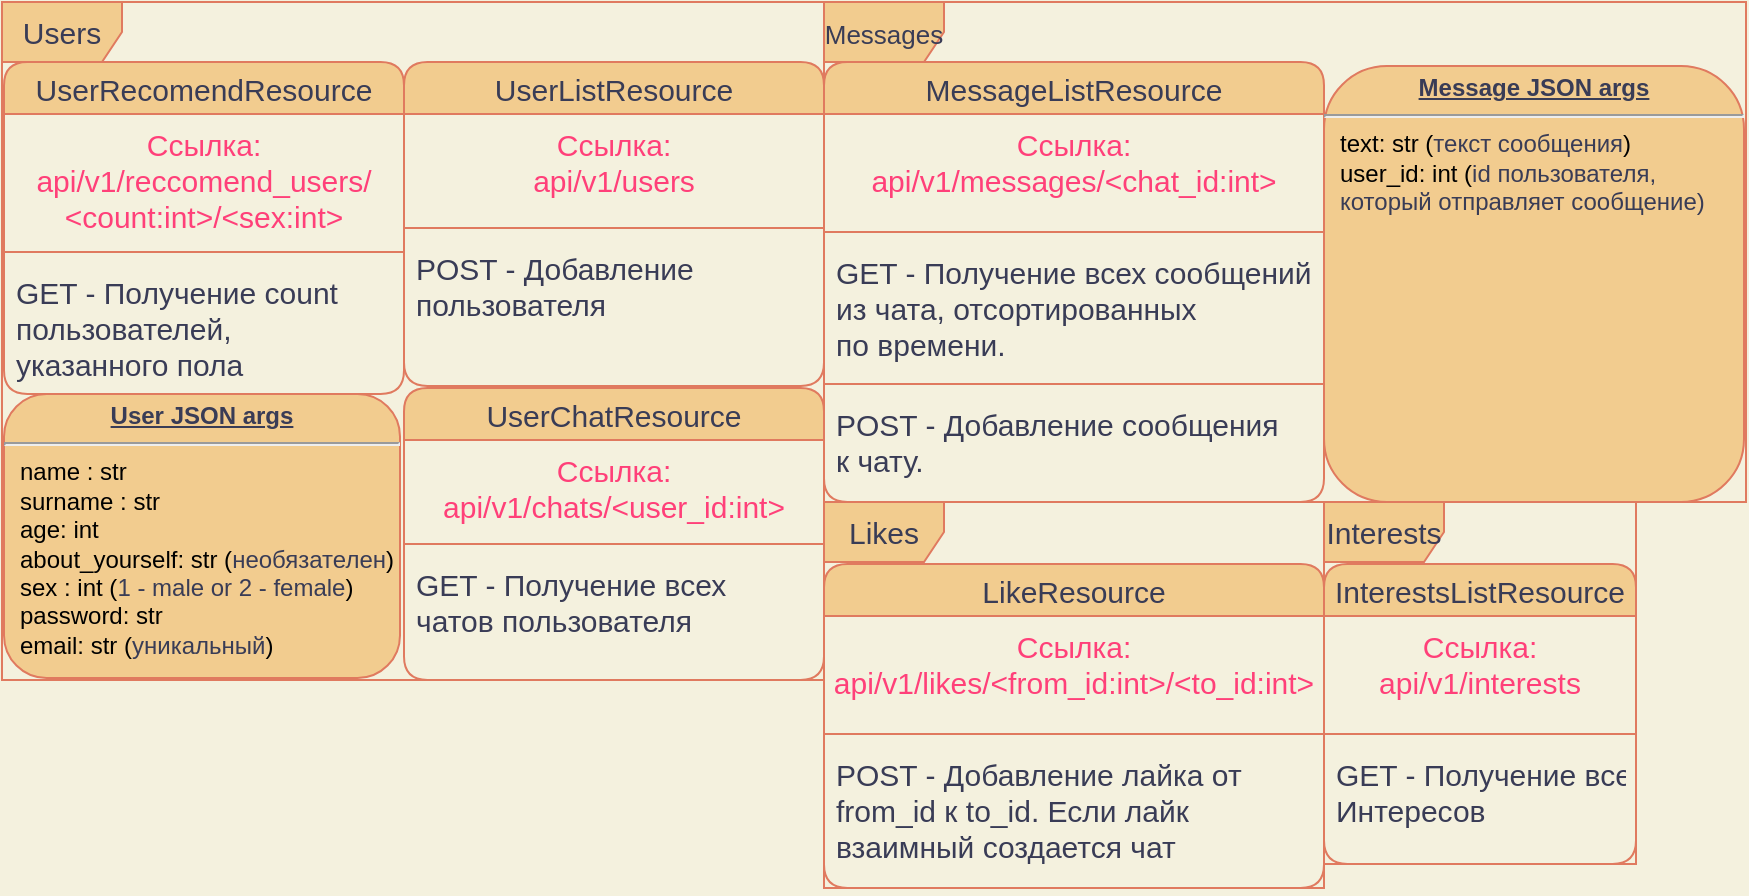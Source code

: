 <mxfile version="15.5.4" type="embed"><diagram id="C5RBs43oDa-KdzZeNtuy" name="Page-1"><mxGraphModel dx="1251" dy="865" grid="0" gridSize="10" guides="1" tooltips="1" connect="1" arrows="1" fold="1" page="1" pageScale="1" pageWidth="10000" pageHeight="10000" background="#F4F1DE" math="0" shadow="0"><root><mxCell id="WIyWlLk6GJQsqaUBKTNV-0"/><mxCell id="WIyWlLk6GJQsqaUBKTNV-1" parent="WIyWlLk6GJQsqaUBKTNV-0"/><mxCell id="s-sF-N-EIKHxKrZ4D1PO-0" value="UserListResource" style="swimlane;fontStyle=0;childLayout=stackLayout;horizontal=1;startSize=26;horizontalStack=0;resizeParent=1;resizeParentMax=0;resizeLast=0;collapsible=1;marginBottom=0;align=center;fontSize=15;fillColor=#F2CC8F;strokeColor=#E07A5F;fontColor=#393C56;rounded=1;" parent="WIyWlLk6GJQsqaUBKTNV-1" vertex="1"><mxGeometry x="2272" y="1249" width="210" height="162" as="geometry"/></mxCell><mxCell id="s-sF-N-EIKHxKrZ4D1PO-10" value="Ссылка:&#10;api/v1/users" style="text;strokeColor=none;fillColor=none;spacingLeft=4;spacingRight=4;overflow=hidden;rotatable=0;points=[[0,0.5],[1,0.5]];portConstraint=eastwest;fontSize=15;fontColor=#FF4079;rounded=1;align=center;" parent="s-sF-N-EIKHxKrZ4D1PO-0" vertex="1"><mxGeometry y="26" width="210" height="52" as="geometry"/></mxCell><mxCell id="s-sF-N-EIKHxKrZ4D1PO-11" value="" style="line;strokeWidth=1;rotatable=0;dashed=0;labelPosition=right;align=left;verticalAlign=middle;spacingTop=0;spacingLeft=6;points=[];portConstraint=eastwest;fontSize=15;labelBackgroundColor=#F4F1DE;fillColor=#F2CC8F;strokeColor=#E07A5F;fontColor=#393C56;rounded=1;" parent="s-sF-N-EIKHxKrZ4D1PO-0" vertex="1"><mxGeometry y="78" width="210" height="10" as="geometry"/></mxCell><mxCell id="s-sF-N-EIKHxKrZ4D1PO-4" value="POST - Добавление &#10;пользователя" style="text;strokeColor=none;fillColor=none;spacingLeft=4;spacingRight=4;overflow=hidden;rotatable=0;points=[[0,0.5],[1,0.5]];portConstraint=eastwest;fontSize=15;fontColor=#393C56;rounded=1;" parent="s-sF-N-EIKHxKrZ4D1PO-0" vertex="1"><mxGeometry y="88" width="210" height="74" as="geometry"/></mxCell><mxCell id="s-sF-N-EIKHxKrZ4D1PO-6" value="UserRecomendResource" style="swimlane;fontStyle=0;childLayout=stackLayout;horizontal=1;startSize=26;horizontalStack=0;resizeParent=1;resizeParentMax=0;resizeLast=0;collapsible=1;marginBottom=0;align=center;fontSize=15;fillColor=#F2CC8F;strokeColor=#E07A5F;fontColor=#393C56;rounded=1;" parent="WIyWlLk6GJQsqaUBKTNV-1" vertex="1"><mxGeometry x="2072" y="1249" width="200" height="166" as="geometry"/></mxCell><mxCell id="s-sF-N-EIKHxKrZ4D1PO-12" value="Ссылка:&#10;api/v1/reccomend_users/&#10;&lt;count:int&gt;/&lt;sex:int&gt;" style="text;strokeColor=none;fillColor=none;spacingLeft=4;spacingRight=4;overflow=hidden;rotatable=0;points=[[0,0.5],[1,0.5]];portConstraint=eastwest;fontSize=15;fontColor=#FF4079;rounded=1;align=center;" parent="s-sF-N-EIKHxKrZ4D1PO-6" vertex="1"><mxGeometry y="26" width="200" height="64" as="geometry"/></mxCell><mxCell id="s-sF-N-EIKHxKrZ4D1PO-13" value="" style="line;strokeWidth=1;rotatable=0;dashed=0;labelPosition=right;align=left;verticalAlign=middle;spacingTop=0;spacingLeft=6;points=[];portConstraint=eastwest;fontSize=15;labelBackgroundColor=#F4F1DE;fillColor=#F2CC8F;strokeColor=#E07A5F;fontColor=#393C56;rounded=1;" parent="s-sF-N-EIKHxKrZ4D1PO-6" vertex="1"><mxGeometry y="90" width="200" height="10" as="geometry"/></mxCell><mxCell id="s-sF-N-EIKHxKrZ4D1PO-7" value="GET - Получение count &#10;пользователей, &#10;указанного пола" style="text;strokeColor=none;fillColor=none;spacingLeft=4;spacingRight=4;overflow=hidden;rotatable=0;points=[[0,0.5],[1,0.5]];portConstraint=eastwest;fontSize=15;fontColor=#393C56;rounded=1;" parent="s-sF-N-EIKHxKrZ4D1PO-6" vertex="1"><mxGeometry y="100" width="200" height="66" as="geometry"/></mxCell><mxCell id="s-sF-N-EIKHxKrZ4D1PO-15" value="Users" style="shape=umlFrame;whiteSpace=wrap;html=1;fontSize=15;fontColor=#393C56;fillColor=#F2CC8F;strokeColor=#E07A5F;rounded=1;" parent="WIyWlLk6GJQsqaUBKTNV-1" vertex="1"><mxGeometry x="2071" y="1219" width="411" height="339" as="geometry"/></mxCell><mxCell id="s-sF-N-EIKHxKrZ4D1PO-18" value="&lt;p style=&quot;margin: 0px ; margin-top: 4px ; text-align: center ; text-decoration: underline&quot;&gt;&lt;b&gt;User JSON args&lt;/b&gt;&lt;/p&gt;&lt;hr&gt;&lt;p style=&quot;margin: 0px ; margin-left: 8px&quot;&gt;&lt;font color=&quot;#000000&quot;&gt;name : str&lt;/font&gt;&lt;/p&gt;&lt;p style=&quot;margin: 0px ; margin-left: 8px&quot;&gt;&lt;font color=&quot;#000000&quot;&gt;surname : str&lt;br&gt;age: int&lt;/font&gt;&lt;/p&gt;&lt;p style=&quot;margin: 0px ; margin-left: 8px&quot;&gt;&lt;font color=&quot;#000000&quot;&gt;about_yourself: str (&lt;/font&gt;необязателен&lt;font color=&quot;#000000&quot;&gt;)&lt;/font&gt;&lt;/p&gt;&lt;p style=&quot;margin: 0px ; margin-left: 8px&quot;&gt;&lt;font color=&quot;#000000&quot;&gt;sex : int (&lt;/font&gt;1 - male or 2 - female&lt;font color=&quot;#000000&quot;&gt;)&lt;/font&gt;&lt;/p&gt;&lt;p style=&quot;margin: 0px ; margin-left: 8px&quot;&gt;&lt;font color=&quot;#000000&quot;&gt;password: str&lt;/font&gt;&lt;/p&gt;&lt;p style=&quot;margin: 0px ; margin-left: 8px&quot;&gt;&lt;font color=&quot;#000000&quot;&gt;email: str (&lt;/font&gt;уникальный&lt;font color=&quot;#000000&quot;&gt;)&lt;/font&gt;&lt;/p&gt;" style="verticalAlign=top;align=left;overflow=fill;fontSize=12;fontFamily=Helvetica;html=1;fontColor=#393C56;fillColor=#F2CC8F;strokeColor=#E07A5F;rounded=1;" parent="WIyWlLk6GJQsqaUBKTNV-1" vertex="1"><mxGeometry x="2072" y="1415" width="198" height="142" as="geometry"/></mxCell><mxCell id="0" value="InterestsListResource" style="swimlane;fontStyle=0;childLayout=stackLayout;horizontal=1;startSize=26;horizontalStack=0;resizeParent=1;resizeParentMax=0;resizeLast=0;collapsible=1;marginBottom=0;align=center;fontSize=15;fillColor=#F2CC8F;strokeColor=#E07A5F;fontColor=#393C56;rounded=1;" parent="WIyWlLk6GJQsqaUBKTNV-1" vertex="1"><mxGeometry x="2732" y="1500" width="156" height="150" as="geometry"/></mxCell><mxCell id="1" value="Ссылка:&#10;api/v1/interests" style="text;strokeColor=none;fillColor=none;spacingLeft=4;spacingRight=4;overflow=hidden;rotatable=0;points=[[0,0.5],[1,0.5]];portConstraint=eastwest;fontSize=15;fontColor=#FF4079;rounded=1;align=center;" parent="0" vertex="1"><mxGeometry y="26" width="156" height="54" as="geometry"/></mxCell><mxCell id="2" value="" style="line;strokeWidth=1;rotatable=0;dashed=0;labelPosition=right;align=left;verticalAlign=middle;spacingTop=0;spacingLeft=6;points=[];portConstraint=eastwest;fontSize=15;labelBackgroundColor=#F4F1DE;fillColor=#F2CC8F;strokeColor=#E07A5F;fontColor=#393C56;rounded=1;" parent="0" vertex="1"><mxGeometry y="80" width="156" height="10" as="geometry"/></mxCell><mxCell id="3" value="GET - Получение всех &#10;Интересов" style="text;strokeColor=none;fillColor=none;spacingLeft=4;spacingRight=4;overflow=hidden;rotatable=0;points=[[0,0.5],[1,0.5]];portConstraint=eastwest;fontSize=15;fontColor=#393C56;rounded=1;" parent="0" vertex="1"><mxGeometry y="90" width="156" height="60" as="geometry"/></mxCell><mxCell id="14" value="Interests" style="shape=umlFrame;whiteSpace=wrap;html=1;fontSize=15;fontColor=#393C56;fillColor=#F2CC8F;strokeColor=#E07A5F;rounded=1;" parent="WIyWlLk6GJQsqaUBKTNV-1" vertex="1"><mxGeometry x="2732" y="1469" width="156" height="181" as="geometry"/></mxCell><mxCell id="15" value="LikeResource" style="swimlane;fontStyle=0;childLayout=stackLayout;horizontal=1;startSize=26;horizontalStack=0;resizeParent=1;resizeParentMax=0;resizeLast=0;collapsible=1;marginBottom=0;align=center;fontSize=15;fillColor=#F2CC8F;strokeColor=#E07A5F;fontColor=#393C56;rounded=1;" parent="WIyWlLk6GJQsqaUBKTNV-1" vertex="1"><mxGeometry x="2482" y="1500" width="250" height="162" as="geometry"/></mxCell><mxCell id="16" value="Ссылка:&#10;api/v1/likes/&lt;from_id:int&gt;/&lt;to_id:int&gt;" style="text;strokeColor=none;fillColor=none;spacingLeft=4;spacingRight=4;overflow=hidden;rotatable=0;points=[[0,0.5],[1,0.5]];portConstraint=eastwest;fontSize=15;fontColor=#FF4079;rounded=1;align=center;" parent="15" vertex="1"><mxGeometry y="26" width="250" height="54" as="geometry"/></mxCell><mxCell id="17" value="" style="line;strokeWidth=1;rotatable=0;dashed=0;labelPosition=right;align=left;verticalAlign=middle;spacingTop=0;spacingLeft=6;points=[];portConstraint=eastwest;fontSize=15;labelBackgroundColor=#F4F1DE;fillColor=#F2CC8F;strokeColor=#E07A5F;fontColor=#393C56;rounded=1;" parent="15" vertex="1"><mxGeometry y="80" width="250" height="10" as="geometry"/></mxCell><mxCell id="18" value="POST - Добавление лайка от &#10;from_id к to_id. Если лайк &#10;взаимный создается чат" style="text;strokeColor=none;fillColor=none;spacingLeft=4;spacingRight=4;overflow=hidden;rotatable=0;points=[[0,0.5],[1,0.5]];portConstraint=eastwest;fontSize=15;fontColor=#393C56;rounded=1;" parent="15" vertex="1"><mxGeometry y="90" width="250" height="72" as="geometry"/></mxCell><mxCell id="19" value="Likes" style="shape=umlFrame;whiteSpace=wrap;html=1;fontSize=15;fontColor=#393C56;fillColor=#F2CC8F;strokeColor=#E07A5F;rounded=1;" parent="WIyWlLk6GJQsqaUBKTNV-1" vertex="1"><mxGeometry x="2482" y="1469" width="250" height="193" as="geometry"/></mxCell><mxCell id="20" value="MessageListResource" style="swimlane;fontStyle=0;childLayout=stackLayout;horizontal=1;startSize=26;horizontalStack=0;resizeParent=1;resizeParentMax=0;resizeLast=0;collapsible=1;marginBottom=0;align=center;fontSize=15;fillColor=#F2CC8F;strokeColor=#E07A5F;fontColor=#393C56;rounded=1;" parent="WIyWlLk6GJQsqaUBKTNV-1" vertex="1"><mxGeometry x="2482" y="1249" width="250" height="220" as="geometry"/></mxCell><mxCell id="21" value="Ссылка:&#10;api/v1/messages/&lt;chat_id:int&gt;" style="text;strokeColor=none;fillColor=none;spacingLeft=4;spacingRight=4;overflow=hidden;rotatable=0;points=[[0,0.5],[1,0.5]];portConstraint=eastwest;fontSize=15;fontColor=#FF4079;rounded=1;align=center;" parent="20" vertex="1"><mxGeometry y="26" width="250" height="54" as="geometry"/></mxCell><mxCell id="22" value="" style="line;strokeWidth=1;rotatable=0;dashed=0;labelPosition=right;align=left;verticalAlign=middle;spacingTop=0;spacingLeft=6;points=[];portConstraint=eastwest;fontSize=15;labelBackgroundColor=#F4F1DE;fillColor=#F2CC8F;strokeColor=#E07A5F;fontColor=#393C56;rounded=1;" parent="20" vertex="1"><mxGeometry y="80" width="250" height="10" as="geometry"/></mxCell><mxCell id="23" value="GET - Получение всех сообщений&#10;из чата, отсортированных &#10;по времени." style="text;strokeColor=none;fillColor=none;spacingLeft=4;spacingRight=4;overflow=hidden;rotatable=0;points=[[0,0.5],[1,0.5]];portConstraint=eastwest;fontSize=15;fontColor=#393C56;rounded=1;" parent="20" vertex="1"><mxGeometry y="90" width="250" height="66" as="geometry"/></mxCell><mxCell id="26" value="" style="line;strokeWidth=1;rotatable=0;dashed=0;labelPosition=right;align=left;verticalAlign=middle;spacingTop=0;spacingLeft=6;points=[];portConstraint=eastwest;fontSize=15;labelBackgroundColor=#F4F1DE;fillColor=#F2CC8F;strokeColor=#E07A5F;fontColor=#393C56;rounded=1;" parent="20" vertex="1"><mxGeometry y="156" width="250" height="10" as="geometry"/></mxCell><mxCell id="25" value="POST - Добавление сообщения&#10;к чату." style="text;strokeColor=none;fillColor=none;spacingLeft=4;spacingRight=4;overflow=hidden;rotatable=0;points=[[0,0.5],[1,0.5]];portConstraint=eastwest;fontSize=15;fontColor=#393C56;rounded=1;" parent="20" vertex="1"><mxGeometry y="166" width="250" height="54" as="geometry"/></mxCell><mxCell id="24" value="&lt;font style=&quot;font-size: 13px&quot;&gt;Messages&lt;/font&gt;" style="shape=umlFrame;whiteSpace=wrap;html=1;fontSize=15;fontColor=#393C56;fillColor=#F2CC8F;strokeColor=#E07A5F;rounded=1;" parent="WIyWlLk6GJQsqaUBKTNV-1" vertex="1"><mxGeometry x="2482" y="1219" width="461" height="250" as="geometry"/></mxCell><mxCell id="27" value="&lt;p style=&quot;margin: 0px ; margin-top: 4px ; text-align: center ; text-decoration: underline&quot;&gt;&lt;b&gt;Message JSON args&lt;/b&gt;&lt;/p&gt;&lt;hr&gt;&lt;p style=&quot;margin: 0px ; margin-left: 8px&quot;&gt;&lt;font color=&quot;#000000&quot;&gt;text: str (&lt;/font&gt;текст сообщения&lt;font color=&quot;#000000&quot;&gt;)&lt;/font&gt;&lt;/p&gt;&lt;p style=&quot;margin: 0px ; margin-left: 8px&quot;&gt;&lt;font color=&quot;#000000&quot;&gt;user_id: int (&lt;/font&gt;id пользователя,&amp;nbsp;&lt;/p&gt;&lt;p style=&quot;margin: 0px ; margin-left: 8px&quot;&gt;который отправляет сообщение)&lt;font color=&quot;#000000&quot;&gt;&lt;br&gt;&lt;br&gt;&lt;/font&gt;&lt;/p&gt;" style="verticalAlign=top;align=left;overflow=fill;fontSize=12;fontFamily=Helvetica;html=1;fontColor=#393C56;fillColor=#F2CC8F;strokeColor=#E07A5F;rounded=1;" parent="WIyWlLk6GJQsqaUBKTNV-1" vertex="1"><mxGeometry x="2732" y="1251" width="210" height="218" as="geometry"/></mxCell><mxCell id="28" value="UserChatResource" style="swimlane;fontStyle=0;childLayout=stackLayout;horizontal=1;startSize=26;horizontalStack=0;resizeParent=1;resizeParentMax=0;resizeLast=0;collapsible=1;marginBottom=0;align=center;fontSize=15;fillColor=#F2CC8F;strokeColor=#E07A5F;fontColor=#393C56;rounded=1;" vertex="1" parent="WIyWlLk6GJQsqaUBKTNV-1"><mxGeometry x="2272" y="1412" width="210" height="146" as="geometry"/></mxCell><mxCell id="29" value="Ссылка:&#10;api/v1/chats/&lt;user_id:int&gt;" style="text;strokeColor=none;fillColor=none;spacingLeft=4;spacingRight=4;overflow=hidden;rotatable=0;points=[[0,0.5],[1,0.5]];portConstraint=eastwest;fontSize=15;fontColor=#FF4079;rounded=1;align=center;" vertex="1" parent="28"><mxGeometry y="26" width="210" height="47" as="geometry"/></mxCell><mxCell id="30" value="" style="line;strokeWidth=1;rotatable=0;dashed=0;labelPosition=right;align=left;verticalAlign=middle;spacingTop=0;spacingLeft=6;points=[];portConstraint=eastwest;fontSize=15;labelBackgroundColor=#F4F1DE;fillColor=#F2CC8F;strokeColor=#E07A5F;fontColor=#393C56;rounded=1;" vertex="1" parent="28"><mxGeometry y="73" width="210" height="10" as="geometry"/></mxCell><mxCell id="31" value="GET - Получение всех &#10;чатов пользователя" style="text;strokeColor=none;fillColor=none;spacingLeft=4;spacingRight=4;overflow=hidden;rotatable=0;points=[[0,0.5],[1,0.5]];portConstraint=eastwest;fontSize=15;fontColor=#393C56;rounded=1;" vertex="1" parent="28"><mxGeometry y="83" width="210" height="63" as="geometry"/></mxCell></root></mxGraphModel></diagram></mxfile>